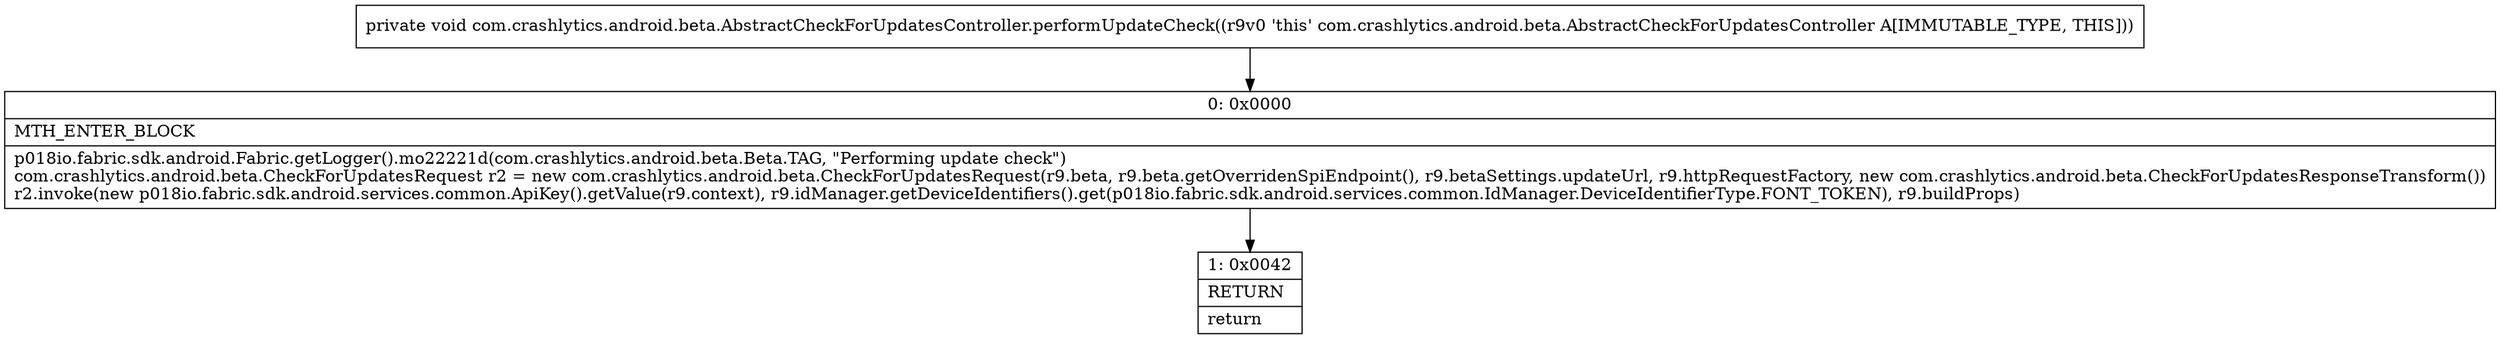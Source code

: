 digraph "CFG forcom.crashlytics.android.beta.AbstractCheckForUpdatesController.performUpdateCheck()V" {
Node_0 [shape=record,label="{0\:\ 0x0000|MTH_ENTER_BLOCK\l|p018io.fabric.sdk.android.Fabric.getLogger().mo22221d(com.crashlytics.android.beta.Beta.TAG, \"Performing update check\")\lcom.crashlytics.android.beta.CheckForUpdatesRequest r2 = new com.crashlytics.android.beta.CheckForUpdatesRequest(r9.beta, r9.beta.getOverridenSpiEndpoint(), r9.betaSettings.updateUrl, r9.httpRequestFactory, new com.crashlytics.android.beta.CheckForUpdatesResponseTransform())\lr2.invoke(new p018io.fabric.sdk.android.services.common.ApiKey().getValue(r9.context), r9.idManager.getDeviceIdentifiers().get(p018io.fabric.sdk.android.services.common.IdManager.DeviceIdentifierType.FONT_TOKEN), r9.buildProps)\l}"];
Node_1 [shape=record,label="{1\:\ 0x0042|RETURN\l|return\l}"];
MethodNode[shape=record,label="{private void com.crashlytics.android.beta.AbstractCheckForUpdatesController.performUpdateCheck((r9v0 'this' com.crashlytics.android.beta.AbstractCheckForUpdatesController A[IMMUTABLE_TYPE, THIS])) }"];
MethodNode -> Node_0;
Node_0 -> Node_1;
}

